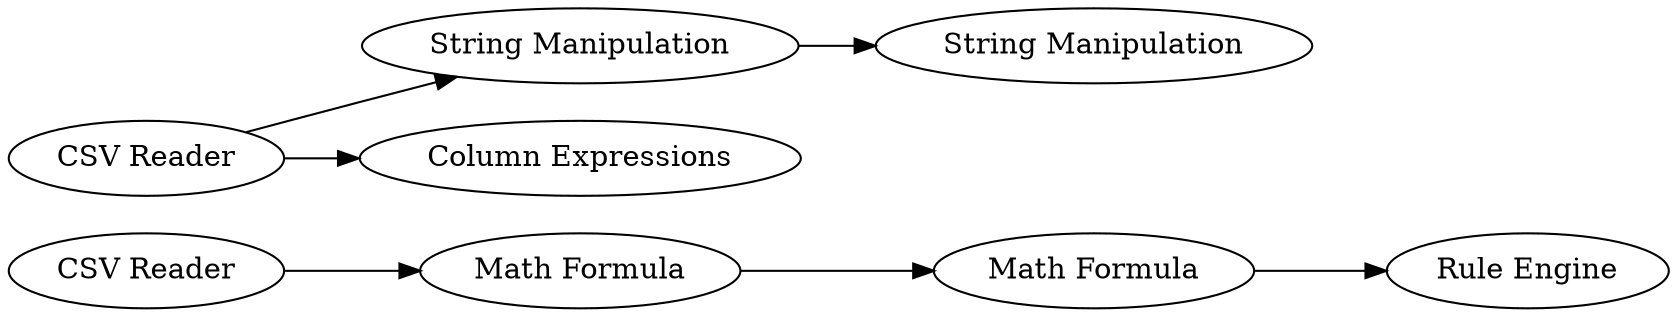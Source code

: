 digraph {
	20 -> 21
	25 -> 19
	26 -> 20
	19 -> 18
	21 -> 22
	25 -> 23
	20 [label="Math Formula"]
	22 [label="Rule Engine"]
	23 [label="Column Expressions"]
	18 [label="String Manipulation"]
	21 [label="Math Formula"]
	26 [label="CSV Reader"]
	25 [label="CSV Reader"]
	19 [label="String Manipulation"]
	rankdir=LR
}
